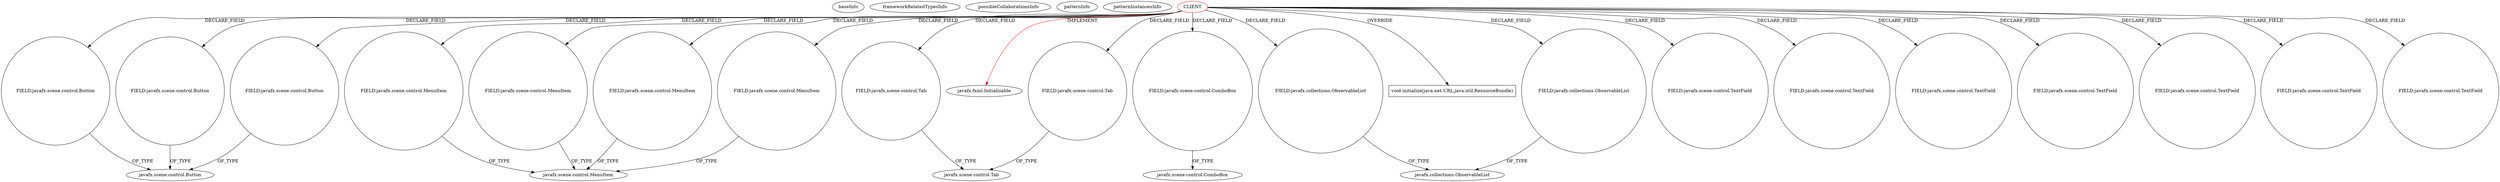 digraph {
baseInfo[graphId=1448,category="pattern",isAnonymous=false,possibleRelation=false]
frameworkRelatedTypesInfo[0="javafx.fxml.Initializable"]
possibleCollaborationsInfo[]
patternInfo[frequency=2.0,patternRootClient=0]
patternInstancesInfo[0="JustinAarden-C2J-Stamboom~/JustinAarden-C2J-Stamboom/C2J-Stamboom-master/src/stamboom/gui/StamboomFXController.java~StamboomFXController~734",1="JoshuaHanrahan-DVDCollectionApp~/JoshuaHanrahan-DVDCollectionApp/DVDCollectionApp-master/src/dvdcollectionapp/view/DvdcollectionappfxmlController.java~DvdcollectionappfxmlController~728"]
51[label="javafx.scene.control.Tab",vertexType="FRAMEWORK_CLASS_TYPE",isFrameworkType=false]
54[label="FIELD:javafx.scene.control.Tab",vertexType="FIELD_DECLARATION",isFrameworkType=false,shape=circle]
0[label="CLIENT",vertexType="ROOT_CLIENT_CLASS_DECLARATION",isFrameworkType=false,color=red]
10[label="FIELD:javafx.scene.control.Button",vertexType="FIELD_DECLARATION",isFrameworkType=false,shape=circle]
40[label="FIELD:javafx.scene.control.MenuItem",vertexType="FIELD_DECLARATION",isFrameworkType=false,shape=circle]
4[label="FIELD:javafx.scene.control.Button",vertexType="FIELD_DECLARATION",isFrameworkType=false,shape=circle]
46[label="FIELD:javafx.scene.control.MenuItem",vertexType="FIELD_DECLARATION",isFrameworkType=false,shape=circle]
6[label="FIELD:javafx.scene.control.Button",vertexType="FIELD_DECLARATION",isFrameworkType=false,shape=circle]
44[label="FIELD:javafx.scene.control.MenuItem",vertexType="FIELD_DECLARATION",isFrameworkType=false,shape=circle]
42[label="FIELD:javafx.scene.control.MenuItem",vertexType="FIELD_DECLARATION",isFrameworkType=false,shape=circle]
1[label="javafx.fxml.Initializable",vertexType="FRAMEWORK_INTERFACE_TYPE",isFrameworkType=false]
16[label="FIELD:javafx.scene.control.ComboBox",vertexType="FIELD_DECLARATION",isFrameworkType=false,shape=circle]
32[label="FIELD:javafx.collections.ObservableList",vertexType="FIELD_DECLARATION",isFrameworkType=false,shape=circle]
3[label="javafx.collections.ObservableList",vertexType="FRAMEWORK_INTERFACE_TYPE",isFrameworkType=false]
2[label="FIELD:javafx.collections.ObservableList",vertexType="FIELD_DECLARATION",isFrameworkType=false,shape=circle]
96[label="void initialize(java.net.URL,java.util.ResourceBundle)",vertexType="OVERRIDING_METHOD_DECLARATION",isFrameworkType=false,shape=box]
41[label="javafx.scene.control.MenuItem",vertexType="FRAMEWORK_CLASS_TYPE",isFrameworkType=false]
5[label="javafx.scene.control.Button",vertexType="FRAMEWORK_CLASS_TYPE",isFrameworkType=false]
15[label="javafx.scene.control.ComboBox",vertexType="FRAMEWORK_CLASS_TYPE",isFrameworkType=false]
56[label="FIELD:javafx.scene.control.Tab",vertexType="FIELD_DECLARATION",isFrameworkType=false,shape=circle]
78[label="FIELD:javafx.scene.control.TextField",vertexType="FIELD_DECLARATION",isFrameworkType=false,shape=circle]
72[label="FIELD:javafx.scene.control.TextField",vertexType="FIELD_DECLARATION",isFrameworkType=false,shape=circle]
88[label="FIELD:javafx.scene.control.TextField",vertexType="FIELD_DECLARATION",isFrameworkType=false,shape=circle]
80[label="FIELD:javafx.scene.control.TextField",vertexType="FIELD_DECLARATION",isFrameworkType=false,shape=circle]
76[label="FIELD:javafx.scene.control.TextField",vertexType="FIELD_DECLARATION",isFrameworkType=false,shape=circle]
66[label="FIELD:javafx.scene.control.TextField",vertexType="FIELD_DECLARATION",isFrameworkType=false,shape=circle]
60[label="FIELD:javafx.scene.control.TextField",vertexType="FIELD_DECLARATION",isFrameworkType=false,shape=circle]
0->1[label="IMPLEMENT",color=red]
0->56[label="DECLARE_FIELD"]
2->3[label="OF_TYPE"]
0->42[label="DECLARE_FIELD"]
10->5[label="OF_TYPE"]
0->72[label="DECLARE_FIELD"]
44->41[label="OF_TYPE"]
0->80[label="DECLARE_FIELD"]
0->40[label="DECLARE_FIELD"]
6->5[label="OF_TYPE"]
0->16[label="DECLARE_FIELD"]
16->15[label="OF_TYPE"]
0->46[label="DECLARE_FIELD"]
46->41[label="OF_TYPE"]
0->2[label="DECLARE_FIELD"]
0->54[label="DECLARE_FIELD"]
40->41[label="OF_TYPE"]
0->76[label="DECLARE_FIELD"]
56->51[label="OF_TYPE"]
0->66[label="DECLARE_FIELD"]
0->10[label="DECLARE_FIELD"]
0->32[label="DECLARE_FIELD"]
0->4[label="DECLARE_FIELD"]
0->6[label="DECLARE_FIELD"]
4->5[label="OF_TYPE"]
0->78[label="DECLARE_FIELD"]
0->44[label="DECLARE_FIELD"]
54->51[label="OF_TYPE"]
0->60[label="DECLARE_FIELD"]
0->88[label="DECLARE_FIELD"]
0->96[label="OVERRIDE"]
42->41[label="OF_TYPE"]
32->3[label="OF_TYPE"]
}
